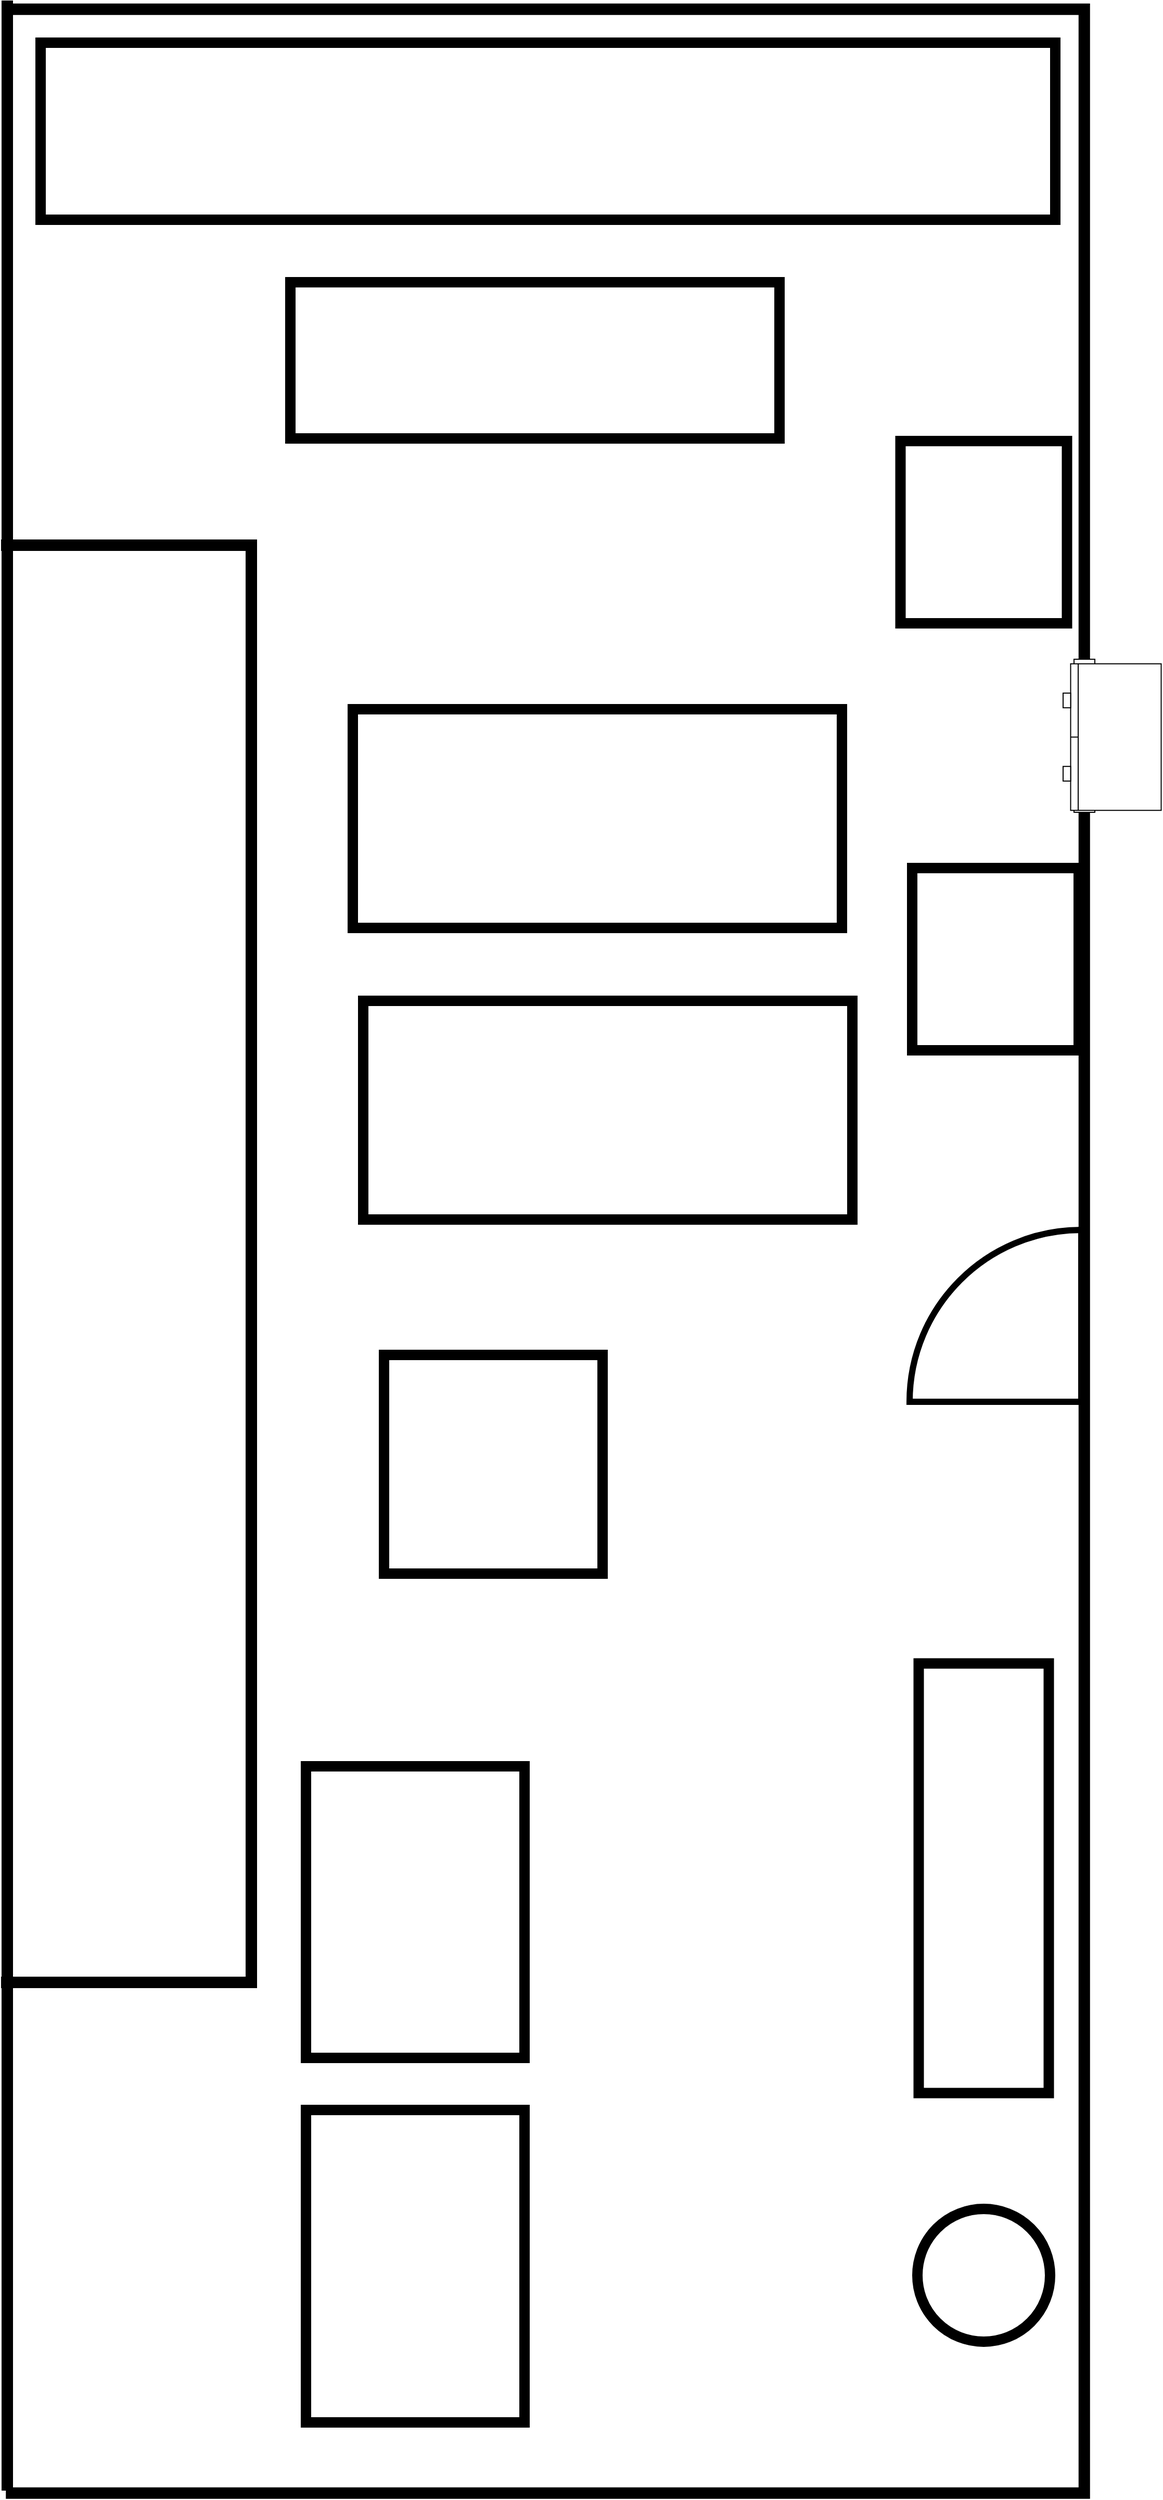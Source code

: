 <mxfile version="25.0.1">
  <diagram name="Page-1" id="38b20595-45e3-9b7f-d5ca-b57f44c5b66d">
    <mxGraphModel dx="2926" dy="1869" grid="1" gridSize="10" guides="1" tooltips="1" connect="1" arrows="1" fold="1" page="1" pageScale="1" pageWidth="850" pageHeight="1400" background="none" math="0" shadow="0">
      <root>
        <mxCell id="0" />
        <mxCell id="1" parent="0" />
        <mxCell id="48ef80bc37b76060-128" value="" style="verticalLabelPosition=bottom;html=1;verticalAlign=top;align=center;strokeWidth=1;shape=mxgraph.floorplan.wallU;fillColor=#000000;rounded=0;shadow=0;comic=0;fontFamily=Verdana;fontSize=12;rotation=90;" parent="1" vertex="1">
          <mxGeometry x="-280" y="760" width="2395" height="1040.75" as="geometry" />
        </mxCell>
        <mxCell id="48ef80bc37b76060-130" value="" style="verticalLabelPosition=bottom;html=1;verticalAlign=top;align=center;strokeWidth=1;shape=mxgraph.floorplan.wallU;fillColor=#000000;rounded=0;shadow=0;comic=0;fontFamily=Verdana;fontSize=12;rotation=90;" parent="1" vertex="1">
          <mxGeometry x="-180" y="1170" width="1390" height="245" as="geometry" />
        </mxCell>
        <mxCell id="48ef80bc37b76060-156" value="" style="verticalLabelPosition=bottom;html=1;verticalAlign=top;align=center;strokeWidth=1;shape=mxgraph.floorplan.wall;fillColor=#000000;direction=south;rounded=0;shadow=0;comic=0;fontFamily=Verdana;fontSize=12;" parent="1" vertex="1">
          <mxGeometry x="393" y="80" width="10" height="2390" as="geometry" />
        </mxCell>
        <mxCell id="gsH9_d9Gx8ErYXkKZmmA-2" value="" style="rounded=0;whiteSpace=wrap;html=1;strokeWidth=10;" parent="1" vertex="1">
          <mxGeometry x="430" y="120" width="975" height="170" as="geometry" />
        </mxCell>
        <mxCell id="gsH9_d9Gx8ErYXkKZmmA-3" value="" style="rounded=0;whiteSpace=wrap;html=1;strokeWidth=10;rotation=-180;" parent="1" vertex="1">
          <mxGeometry x="730" y="760" width="470" height="210" as="geometry" />
        </mxCell>
        <mxCell id="gsH9_d9Gx8ErYXkKZmmA-4" value="" style="rounded=0;whiteSpace=wrap;html=1;strokeWidth=10;rotation=-180;" parent="1" vertex="1">
          <mxGeometry x="740" y="1040" width="470" height="210" as="geometry" />
        </mxCell>
        <mxCell id="gsH9_d9Gx8ErYXkKZmmA-5" value="" style="rounded=0;whiteSpace=wrap;html=1;strokeWidth=10;rotation=-90;" parent="1" vertex="1">
          <mxGeometry x="760" y="1380" width="210" height="210" as="geometry" />
        </mxCell>
        <mxCell id="gsH9_d9Gx8ErYXkKZmmA-6" value="" style="rounded=0;whiteSpace=wrap;html=1;strokeWidth=10;rotation=-90;" parent="1" vertex="1">
          <mxGeometry x="1130" y="1820" width="412.5" height="125" as="geometry" />
        </mxCell>
        <mxCell id="gsH9_d9Gx8ErYXkKZmmA-7" value="" style="rounded=0;whiteSpace=wrap;html=1;strokeWidth=10;rotation=-90;" parent="1" vertex="1">
          <mxGeometry x="650" y="1810" width="280" height="210" as="geometry" />
        </mxCell>
        <mxCell id="gsH9_d9Gx8ErYXkKZmmA-8" value="" style="rounded=0;whiteSpace=wrap;html=1;strokeWidth=10;rotation=-90;" parent="1" vertex="1">
          <mxGeometry x="1260" y="920" width="175" height="160" as="geometry" />
        </mxCell>
        <mxCell id="gsH9_d9Gx8ErYXkKZmmA-9" value="" style="rounded=0;whiteSpace=wrap;html=1;strokeWidth=10;rotation=-90;" parent="1" vertex="1">
          <mxGeometry x="1248.75" y="510" width="175" height="160" as="geometry" />
        </mxCell>
        <mxCell id="gsH9_d9Gx8ErYXkKZmmA-10" value="" style="rounded=0;whiteSpace=wrap;html=1;strokeWidth=10;rotation=-180;" parent="1" vertex="1">
          <mxGeometry x="670" y="350" width="470" height="150" as="geometry" />
        </mxCell>
        <mxCell id="gsH9_d9Gx8ErYXkKZmmA-11" value="" style="rounded=0;whiteSpace=wrap;html=1;strokeWidth=10;rotation=-90;" parent="1" vertex="1">
          <mxGeometry x="640" y="2150" width="300" height="210" as="geometry" />
        </mxCell>
        <mxCell id="gsH9_d9Gx8ErYXkKZmmA-12" value="" style="ellipse;whiteSpace=wrap;html=1;aspect=fixed;strokeWidth=10;" parent="1" vertex="1">
          <mxGeometry x="1272.5" y="2200" width="127.5" height="127.5" as="geometry" />
        </mxCell>
        <mxCell id="CL0BPm-SDJ4Kflx-78Mh-1" value="" style="verticalLabelPosition=bottom;html=1;verticalAlign=top;align=center;strokeWidth=6;shape=mxgraph.floorplan.doorRight;rounded=0;shadow=0;comic=0;fontFamily=Verdana;fontSize=12;rotation=90;" vertex="1" parent="1">
          <mxGeometry x="1310" y="1300" width="165" height="85" as="geometry" />
        </mxCell>
        <mxCell id="CL0BPm-SDJ4Kflx-78Mh-3" value="" style="rounded=0;whiteSpace=wrap;html=1;rotation=90;" vertex="1" parent="1">
          <mxGeometry x="1359.5" y="775.5" width="147" height="20" as="geometry" />
        </mxCell>
        <mxCell id="48ef80bc37b76060-332" value="" style="verticalLabelPosition=bottom;html=1;verticalAlign=top;align=center;strokeWidth=1;shape=mxgraph.floorplan.dresser;rounded=0;shadow=0;comic=0;fontFamily=Verdana;fontSize=12;rotation=90;" parent="1" vertex="1">
          <mxGeometry x="1389.26" y="739.62" width="140.74" height="94.25" as="geometry" />
        </mxCell>
      </root>
    </mxGraphModel>
  </diagram>
</mxfile>
